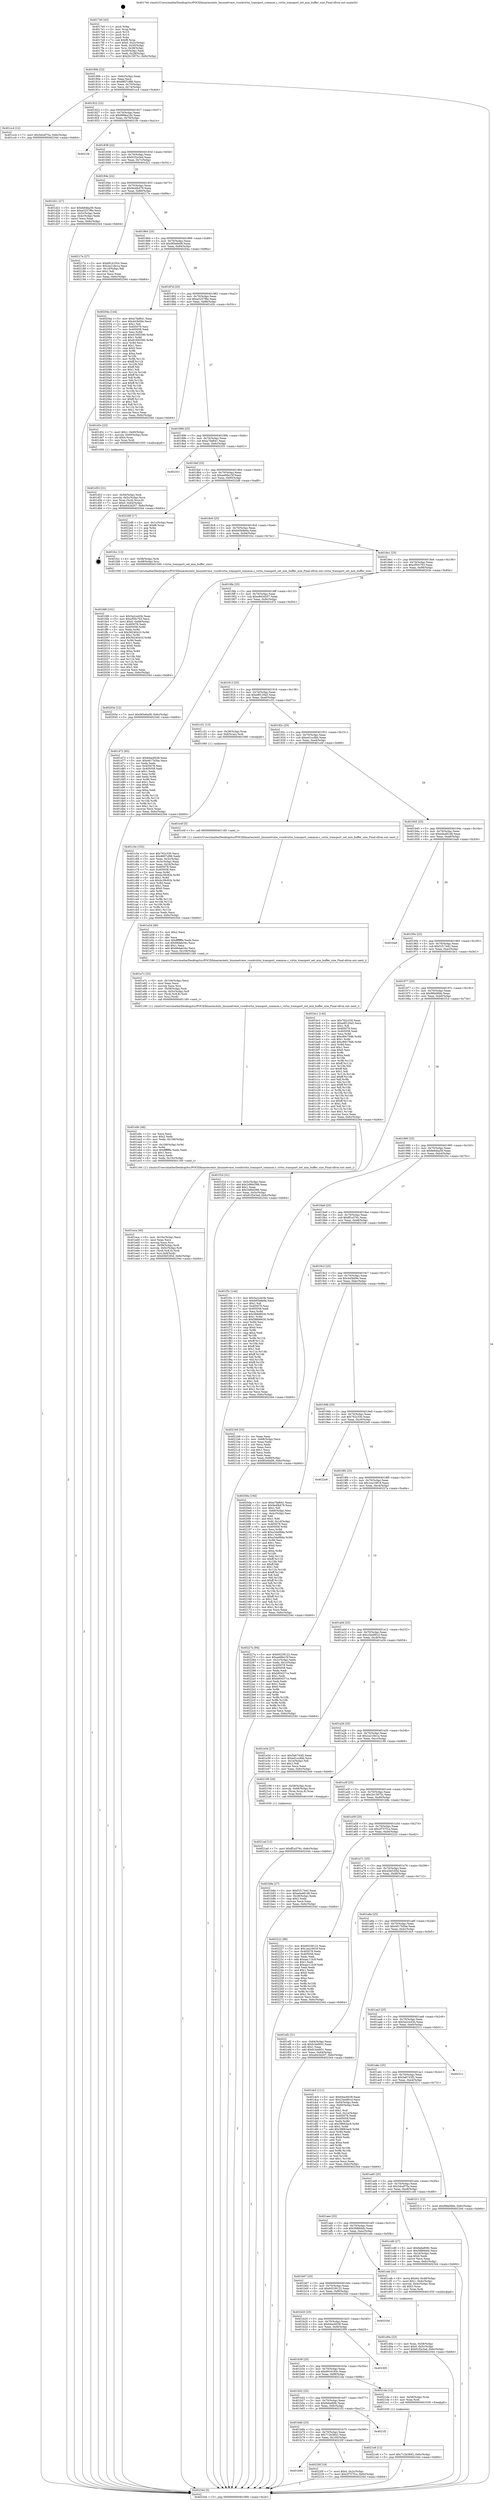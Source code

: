 digraph "0x4017e0" {
  label = "0x4017e0 (/mnt/c/Users/mathe/Desktop/tcc/POCII/binaries/extr_linuxnetvmw_vsockvirtio_transport_common.c_virtio_transport_set_min_buffer_size_Final-ollvm.out::main(0))"
  labelloc = "t"
  node[shape=record]

  Entry [label="",width=0.3,height=0.3,shape=circle,fillcolor=black,style=filled]
  "0x40180b" [label="{
     0x40180b [23]\l
     | [instrs]\l
     &nbsp;&nbsp;0x40180b \<+3\>: mov -0x6c(%rbp),%eax\l
     &nbsp;&nbsp;0x40180e \<+2\>: mov %eax,%ecx\l
     &nbsp;&nbsp;0x401810 \<+6\>: sub $0x8807cf96,%ecx\l
     &nbsp;&nbsp;0x401816 \<+3\>: mov %eax,-0x70(%rbp)\l
     &nbsp;&nbsp;0x401819 \<+3\>: mov %ecx,-0x74(%rbp)\l
     &nbsp;&nbsp;0x40181c \<+6\>: je 0000000000401cc4 \<main+0x4e4\>\l
  }"]
  "0x401cc4" [label="{
     0x401cc4 [12]\l
     | [instrs]\l
     &nbsp;&nbsp;0x401cc4 \<+7\>: movl $0x5dcef75a,-0x6c(%rbp)\l
     &nbsp;&nbsp;0x401ccb \<+5\>: jmp 0000000000402344 \<main+0xb64\>\l
  }"]
  "0x401822" [label="{
     0x401822 [22]\l
     | [instrs]\l
     &nbsp;&nbsp;0x401822 \<+5\>: jmp 0000000000401827 \<main+0x47\>\l
     &nbsp;&nbsp;0x401827 \<+3\>: mov -0x70(%rbp),%eax\l
     &nbsp;&nbsp;0x40182a \<+5\>: sub $0x899ba19c,%eax\l
     &nbsp;&nbsp;0x40182f \<+3\>: mov %eax,-0x78(%rbp)\l
     &nbsp;&nbsp;0x401832 \<+6\>: je 00000000004021fe \<main+0xa1e\>\l
  }"]
  Exit [label="",width=0.3,height=0.3,shape=circle,fillcolor=black,style=filled,peripheries=2]
  "0x4021fe" [label="{
     0x4021fe\l
  }", style=dashed]
  "0x401838" [label="{
     0x401838 [22]\l
     | [instrs]\l
     &nbsp;&nbsp;0x401838 \<+5\>: jmp 000000000040183d \<main+0x5d\>\l
     &nbsp;&nbsp;0x40183d \<+3\>: mov -0x70(%rbp),%eax\l
     &nbsp;&nbsp;0x401840 \<+5\>: sub $0x91f2e3ed,%eax\l
     &nbsp;&nbsp;0x401845 \<+3\>: mov %eax,-0x7c(%rbp)\l
     &nbsp;&nbsp;0x401848 \<+6\>: je 0000000000401d21 \<main+0x541\>\l
  }"]
  "0x401b84" [label="{
     0x401b84\l
  }", style=dashed]
  "0x401d21" [label="{
     0x401d21 [27]\l
     | [instrs]\l
     &nbsp;&nbsp;0x401d21 \<+5\>: mov $0xfe84ba59,%eax\l
     &nbsp;&nbsp;0x401d26 \<+5\>: mov $0xa5257f6e,%ecx\l
     &nbsp;&nbsp;0x401d2b \<+3\>: mov -0x5c(%rbp),%edx\l
     &nbsp;&nbsp;0x401d2e \<+3\>: cmp -0x4c(%rbp),%edx\l
     &nbsp;&nbsp;0x401d31 \<+3\>: cmovl %ecx,%eax\l
     &nbsp;&nbsp;0x401d34 \<+3\>: mov %eax,-0x6c(%rbp)\l
     &nbsp;&nbsp;0x401d37 \<+5\>: jmp 0000000000402344 \<main+0xb64\>\l
  }"]
  "0x40184e" [label="{
     0x40184e [22]\l
     | [instrs]\l
     &nbsp;&nbsp;0x40184e \<+5\>: jmp 0000000000401853 \<main+0x73\>\l
     &nbsp;&nbsp;0x401853 \<+3\>: mov -0x70(%rbp),%eax\l
     &nbsp;&nbsp;0x401856 \<+5\>: sub $0x9e4fb479,%eax\l
     &nbsp;&nbsp;0x40185b \<+3\>: mov %eax,-0x80(%rbp)\l
     &nbsp;&nbsp;0x40185e \<+6\>: je 000000000040217e \<main+0x99e\>\l
  }"]
  "0x40220f" [label="{
     0x40220f [19]\l
     | [instrs]\l
     &nbsp;&nbsp;0x40220f \<+7\>: movl $0x0,-0x2c(%rbp)\l
     &nbsp;&nbsp;0x402216 \<+7\>: movl $0x2f757f1a,-0x6c(%rbp)\l
     &nbsp;&nbsp;0x40221d \<+5\>: jmp 0000000000402344 \<main+0xb64\>\l
  }"]
  "0x40217e" [label="{
     0x40217e [27]\l
     | [instrs]\l
     &nbsp;&nbsp;0x40217e \<+5\>: mov $0x6916193c,%eax\l
     &nbsp;&nbsp;0x402183 \<+5\>: mov $0x2a218e1a,%ecx\l
     &nbsp;&nbsp;0x402188 \<+3\>: mov -0x1d(%rbp),%dl\l
     &nbsp;&nbsp;0x40218b \<+3\>: test $0x1,%dl\l
     &nbsp;&nbsp;0x40218e \<+3\>: cmovne %ecx,%eax\l
     &nbsp;&nbsp;0x402191 \<+3\>: mov %eax,-0x6c(%rbp)\l
     &nbsp;&nbsp;0x402194 \<+5\>: jmp 0000000000402344 \<main+0xb64\>\l
  }"]
  "0x401864" [label="{
     0x401864 [25]\l
     | [instrs]\l
     &nbsp;&nbsp;0x401864 \<+5\>: jmp 0000000000401869 \<main+0x89\>\l
     &nbsp;&nbsp;0x401869 \<+3\>: mov -0x70(%rbp),%eax\l
     &nbsp;&nbsp;0x40186c \<+5\>: sub $0x9f3e6a08,%eax\l
     &nbsp;&nbsp;0x401871 \<+6\>: mov %eax,-0x84(%rbp)\l
     &nbsp;&nbsp;0x401877 \<+6\>: je 000000000040204a \<main+0x86a\>\l
  }"]
  "0x401b6b" [label="{
     0x401b6b [25]\l
     | [instrs]\l
     &nbsp;&nbsp;0x401b6b \<+5\>: jmp 0000000000401b70 \<main+0x390\>\l
     &nbsp;&nbsp;0x401b70 \<+3\>: mov -0x70(%rbp),%eax\l
     &nbsp;&nbsp;0x401b73 \<+5\>: sub $0x712b3843,%eax\l
     &nbsp;&nbsp;0x401b78 \<+6\>: mov %eax,-0x100(%rbp)\l
     &nbsp;&nbsp;0x401b7e \<+6\>: je 000000000040220f \<main+0xa2f\>\l
  }"]
  "0x40204a" [label="{
     0x40204a [144]\l
     | [instrs]\l
     &nbsp;&nbsp;0x40204a \<+5\>: mov $0xa7faf641,%eax\l
     &nbsp;&nbsp;0x40204f \<+5\>: mov $0x443b09e,%ecx\l
     &nbsp;&nbsp;0x402054 \<+2\>: mov $0x1,%dl\l
     &nbsp;&nbsp;0x402056 \<+7\>: mov 0x405078,%esi\l
     &nbsp;&nbsp;0x40205d \<+7\>: mov 0x405058,%edi\l
     &nbsp;&nbsp;0x402064 \<+3\>: mov %esi,%r8d\l
     &nbsp;&nbsp;0x402067 \<+7\>: add $0x61692590,%r8d\l
     &nbsp;&nbsp;0x40206e \<+4\>: sub $0x1,%r8d\l
     &nbsp;&nbsp;0x402072 \<+7\>: sub $0x61692590,%r8d\l
     &nbsp;&nbsp;0x402079 \<+4\>: imul %r8d,%esi\l
     &nbsp;&nbsp;0x40207d \<+3\>: and $0x1,%esi\l
     &nbsp;&nbsp;0x402080 \<+3\>: cmp $0x0,%esi\l
     &nbsp;&nbsp;0x402083 \<+4\>: sete %r9b\l
     &nbsp;&nbsp;0x402087 \<+3\>: cmp $0xa,%edi\l
     &nbsp;&nbsp;0x40208a \<+4\>: setl %r10b\l
     &nbsp;&nbsp;0x40208e \<+3\>: mov %r9b,%r11b\l
     &nbsp;&nbsp;0x402091 \<+4\>: xor $0xff,%r11b\l
     &nbsp;&nbsp;0x402095 \<+3\>: mov %r10b,%bl\l
     &nbsp;&nbsp;0x402098 \<+3\>: xor $0xff,%bl\l
     &nbsp;&nbsp;0x40209b \<+3\>: xor $0x1,%dl\l
     &nbsp;&nbsp;0x40209e \<+3\>: mov %r11b,%r14b\l
     &nbsp;&nbsp;0x4020a1 \<+4\>: and $0xff,%r14b\l
     &nbsp;&nbsp;0x4020a5 \<+3\>: and %dl,%r9b\l
     &nbsp;&nbsp;0x4020a8 \<+3\>: mov %bl,%r15b\l
     &nbsp;&nbsp;0x4020ab \<+4\>: and $0xff,%r15b\l
     &nbsp;&nbsp;0x4020af \<+3\>: and %dl,%r10b\l
     &nbsp;&nbsp;0x4020b2 \<+3\>: or %r9b,%r14b\l
     &nbsp;&nbsp;0x4020b5 \<+3\>: or %r10b,%r15b\l
     &nbsp;&nbsp;0x4020b8 \<+3\>: xor %r15b,%r14b\l
     &nbsp;&nbsp;0x4020bb \<+3\>: or %bl,%r11b\l
     &nbsp;&nbsp;0x4020be \<+4\>: xor $0xff,%r11b\l
     &nbsp;&nbsp;0x4020c2 \<+3\>: or $0x1,%dl\l
     &nbsp;&nbsp;0x4020c5 \<+3\>: and %dl,%r11b\l
     &nbsp;&nbsp;0x4020c8 \<+3\>: or %r11b,%r14b\l
     &nbsp;&nbsp;0x4020cb \<+4\>: test $0x1,%r14b\l
     &nbsp;&nbsp;0x4020cf \<+3\>: cmovne %ecx,%eax\l
     &nbsp;&nbsp;0x4020d2 \<+3\>: mov %eax,-0x6c(%rbp)\l
     &nbsp;&nbsp;0x4020d5 \<+5\>: jmp 0000000000402344 \<main+0xb64\>\l
  }"]
  "0x40187d" [label="{
     0x40187d [25]\l
     | [instrs]\l
     &nbsp;&nbsp;0x40187d \<+5\>: jmp 0000000000401882 \<main+0xa2\>\l
     &nbsp;&nbsp;0x401882 \<+3\>: mov -0x70(%rbp),%eax\l
     &nbsp;&nbsp;0x401885 \<+5\>: sub $0xa5257f6e,%eax\l
     &nbsp;&nbsp;0x40188a \<+6\>: mov %eax,-0x88(%rbp)\l
     &nbsp;&nbsp;0x401890 \<+6\>: je 0000000000401d3c \<main+0x55c\>\l
  }"]
  "0x4021f2" [label="{
     0x4021f2\l
  }", style=dashed]
  "0x401d3c" [label="{
     0x401d3c [23]\l
     | [instrs]\l
     &nbsp;&nbsp;0x401d3c \<+7\>: movl $0x1,-0x60(%rbp)\l
     &nbsp;&nbsp;0x401d43 \<+4\>: movslq -0x60(%rbp),%rax\l
     &nbsp;&nbsp;0x401d47 \<+4\>: shl $0x4,%rax\l
     &nbsp;&nbsp;0x401d4b \<+3\>: mov %rax,%rdi\l
     &nbsp;&nbsp;0x401d4e \<+5\>: call 0000000000401050 \<malloc@plt\>\l
     | [calls]\l
     &nbsp;&nbsp;0x401050 \{1\} (unknown)\l
  }"]
  "0x401896" [label="{
     0x401896 [25]\l
     | [instrs]\l
     &nbsp;&nbsp;0x401896 \<+5\>: jmp 000000000040189b \<main+0xbb\>\l
     &nbsp;&nbsp;0x40189b \<+3\>: mov -0x70(%rbp),%eax\l
     &nbsp;&nbsp;0x40189e \<+5\>: sub $0xa7faf641,%eax\l
     &nbsp;&nbsp;0x4018a3 \<+6\>: mov %eax,-0x8c(%rbp)\l
     &nbsp;&nbsp;0x4018a9 \<+6\>: je 0000000000402331 \<main+0xb51\>\l
  }"]
  "0x4021e6" [label="{
     0x4021e6 [12]\l
     | [instrs]\l
     &nbsp;&nbsp;0x4021e6 \<+7\>: movl $0x712b3843,-0x6c(%rbp)\l
     &nbsp;&nbsp;0x4021ed \<+5\>: jmp 0000000000402344 \<main+0xb64\>\l
  }"]
  "0x402331" [label="{
     0x402331\l
  }", style=dashed]
  "0x4018af" [label="{
     0x4018af [25]\l
     | [instrs]\l
     &nbsp;&nbsp;0x4018af \<+5\>: jmp 00000000004018b4 \<main+0xd4\>\l
     &nbsp;&nbsp;0x4018b4 \<+3\>: mov -0x70(%rbp),%eax\l
     &nbsp;&nbsp;0x4018b7 \<+5\>: sub $0xae68a15f,%eax\l
     &nbsp;&nbsp;0x4018bc \<+6\>: mov %eax,-0x90(%rbp)\l
     &nbsp;&nbsp;0x4018c2 \<+6\>: je 00000000004022d8 \<main+0xaf8\>\l
  }"]
  "0x401b52" [label="{
     0x401b52 [25]\l
     | [instrs]\l
     &nbsp;&nbsp;0x401b52 \<+5\>: jmp 0000000000401b57 \<main+0x377\>\l
     &nbsp;&nbsp;0x401b57 \<+3\>: mov -0x70(%rbp),%eax\l
     &nbsp;&nbsp;0x401b5a \<+5\>: sub $0x6ebe80fc,%eax\l
     &nbsp;&nbsp;0x401b5f \<+6\>: mov %eax,-0xfc(%rbp)\l
     &nbsp;&nbsp;0x401b65 \<+6\>: je 00000000004021f2 \<main+0xa12\>\l
  }"]
  "0x4022d8" [label="{
     0x4022d8 [17]\l
     | [instrs]\l
     &nbsp;&nbsp;0x4022d8 \<+3\>: mov -0x1c(%rbp),%eax\l
     &nbsp;&nbsp;0x4022db \<+7\>: add $0xf8,%rsp\l
     &nbsp;&nbsp;0x4022e2 \<+1\>: pop %rbx\l
     &nbsp;&nbsp;0x4022e3 \<+2\>: pop %r14\l
     &nbsp;&nbsp;0x4022e5 \<+2\>: pop %r15\l
     &nbsp;&nbsp;0x4022e7 \<+1\>: pop %rbp\l
     &nbsp;&nbsp;0x4022e8 \<+1\>: ret\l
  }"]
  "0x4018c8" [label="{
     0x4018c8 [25]\l
     | [instrs]\l
     &nbsp;&nbsp;0x4018c8 \<+5\>: jmp 00000000004018cd \<main+0xed\>\l
     &nbsp;&nbsp;0x4018cd \<+3\>: mov -0x70(%rbp),%eax\l
     &nbsp;&nbsp;0x4018d0 \<+5\>: sub $0xb65b8e9a,%eax\l
     &nbsp;&nbsp;0x4018d5 \<+6\>: mov %eax,-0x94(%rbp)\l
     &nbsp;&nbsp;0x4018db \<+6\>: je 0000000000401fcc \<main+0x7ec\>\l
  }"]
  "0x4021da" [label="{
     0x4021da [12]\l
     | [instrs]\l
     &nbsp;&nbsp;0x4021da \<+4\>: mov -0x58(%rbp),%rax\l
     &nbsp;&nbsp;0x4021de \<+3\>: mov %rax,%rdi\l
     &nbsp;&nbsp;0x4021e1 \<+5\>: call 0000000000401030 \<free@plt\>\l
     | [calls]\l
     &nbsp;&nbsp;0x401030 \{1\} (unknown)\l
  }"]
  "0x401fcc" [label="{
     0x401fcc [13]\l
     | [instrs]\l
     &nbsp;&nbsp;0x401fcc \<+4\>: mov -0x58(%rbp),%rdi\l
     &nbsp;&nbsp;0x401fd0 \<+4\>: mov -0x48(%rbp),%rsi\l
     &nbsp;&nbsp;0x401fd4 \<+5\>: call 0000000000401590 \<virtio_transport_set_min_buffer_size\>\l
     | [calls]\l
     &nbsp;&nbsp;0x401590 \{1\} (/mnt/c/Users/mathe/Desktop/tcc/POCII/binaries/extr_linuxnetvmw_vsockvirtio_transport_common.c_virtio_transport_set_min_buffer_size_Final-ollvm.out::virtio_transport_set_min_buffer_size)\l
  }"]
  "0x4018e1" [label="{
     0x4018e1 [25]\l
     | [instrs]\l
     &nbsp;&nbsp;0x4018e1 \<+5\>: jmp 00000000004018e6 \<main+0x106\>\l
     &nbsp;&nbsp;0x4018e6 \<+3\>: mov -0x70(%rbp),%eax\l
     &nbsp;&nbsp;0x4018e9 \<+5\>: sub $0xcf50c763,%eax\l
     &nbsp;&nbsp;0x4018ee \<+6\>: mov %eax,-0x98(%rbp)\l
     &nbsp;&nbsp;0x4018f4 \<+6\>: je 000000000040203e \<main+0x85e\>\l
  }"]
  "0x401b39" [label="{
     0x401b39 [25]\l
     | [instrs]\l
     &nbsp;&nbsp;0x401b39 \<+5\>: jmp 0000000000401b3e \<main+0x35e\>\l
     &nbsp;&nbsp;0x401b3e \<+3\>: mov -0x70(%rbp),%eax\l
     &nbsp;&nbsp;0x401b41 \<+5\>: sub $0x6916193c,%eax\l
     &nbsp;&nbsp;0x401b46 \<+6\>: mov %eax,-0xf8(%rbp)\l
     &nbsp;&nbsp;0x401b4c \<+6\>: je 00000000004021da \<main+0x9fa\>\l
  }"]
  "0x40203e" [label="{
     0x40203e [12]\l
     | [instrs]\l
     &nbsp;&nbsp;0x40203e \<+7\>: movl $0x9f3e6a08,-0x6c(%rbp)\l
     &nbsp;&nbsp;0x402045 \<+5\>: jmp 0000000000402344 \<main+0xb64\>\l
  }"]
  "0x4018fa" [label="{
     0x4018fa [25]\l
     | [instrs]\l
     &nbsp;&nbsp;0x4018fa \<+5\>: jmp 00000000004018ff \<main+0x11f\>\l
     &nbsp;&nbsp;0x4018ff \<+3\>: mov -0x70(%rbp),%eax\l
     &nbsp;&nbsp;0x401902 \<+5\>: sub $0xe843d207,%eax\l
     &nbsp;&nbsp;0x401907 \<+6\>: mov %eax,-0x9c(%rbp)\l
     &nbsp;&nbsp;0x40190d \<+6\>: je 0000000000401d72 \<main+0x592\>\l
  }"]
  "0x402305" [label="{
     0x402305\l
  }", style=dashed]
  "0x401d72" [label="{
     0x401d72 [83]\l
     | [instrs]\l
     &nbsp;&nbsp;0x401d72 \<+5\>: mov $0x64ac6038,%eax\l
     &nbsp;&nbsp;0x401d77 \<+5\>: mov $0x4617b5be,%ecx\l
     &nbsp;&nbsp;0x401d7c \<+2\>: xor %edx,%edx\l
     &nbsp;&nbsp;0x401d7e \<+7\>: mov 0x405078,%esi\l
     &nbsp;&nbsp;0x401d85 \<+7\>: mov 0x405058,%edi\l
     &nbsp;&nbsp;0x401d8c \<+3\>: sub $0x1,%edx\l
     &nbsp;&nbsp;0x401d8f \<+3\>: mov %esi,%r8d\l
     &nbsp;&nbsp;0x401d92 \<+3\>: add %edx,%r8d\l
     &nbsp;&nbsp;0x401d95 \<+4\>: imul %r8d,%esi\l
     &nbsp;&nbsp;0x401d99 \<+3\>: and $0x1,%esi\l
     &nbsp;&nbsp;0x401d9c \<+3\>: cmp $0x0,%esi\l
     &nbsp;&nbsp;0x401d9f \<+4\>: sete %r9b\l
     &nbsp;&nbsp;0x401da3 \<+3\>: cmp $0xa,%edi\l
     &nbsp;&nbsp;0x401da6 \<+4\>: setl %r10b\l
     &nbsp;&nbsp;0x401daa \<+3\>: mov %r9b,%r11b\l
     &nbsp;&nbsp;0x401dad \<+3\>: and %r10b,%r11b\l
     &nbsp;&nbsp;0x401db0 \<+3\>: xor %r10b,%r9b\l
     &nbsp;&nbsp;0x401db3 \<+3\>: or %r9b,%r11b\l
     &nbsp;&nbsp;0x401db6 \<+4\>: test $0x1,%r11b\l
     &nbsp;&nbsp;0x401dba \<+3\>: cmovne %ecx,%eax\l
     &nbsp;&nbsp;0x401dbd \<+3\>: mov %eax,-0x6c(%rbp)\l
     &nbsp;&nbsp;0x401dc0 \<+5\>: jmp 0000000000402344 \<main+0xb64\>\l
  }"]
  "0x401913" [label="{
     0x401913 [25]\l
     | [instrs]\l
     &nbsp;&nbsp;0x401913 \<+5\>: jmp 0000000000401918 \<main+0x138\>\l
     &nbsp;&nbsp;0x401918 \<+3\>: mov -0x70(%rbp),%eax\l
     &nbsp;&nbsp;0x40191b \<+5\>: sub $0xe8f120a5,%eax\l
     &nbsp;&nbsp;0x401920 \<+6\>: mov %eax,-0xa0(%rbp)\l
     &nbsp;&nbsp;0x401926 \<+6\>: je 0000000000401c51 \<main+0x471\>\l
  }"]
  "0x401b20" [label="{
     0x401b20 [25]\l
     | [instrs]\l
     &nbsp;&nbsp;0x401b20 \<+5\>: jmp 0000000000401b25 \<main+0x345\>\l
     &nbsp;&nbsp;0x401b25 \<+3\>: mov -0x70(%rbp),%eax\l
     &nbsp;&nbsp;0x401b28 \<+5\>: sub $0x64ac6038,%eax\l
     &nbsp;&nbsp;0x401b2d \<+6\>: mov %eax,-0xf4(%rbp)\l
     &nbsp;&nbsp;0x401b33 \<+6\>: je 0000000000402305 \<main+0xb25\>\l
  }"]
  "0x401c51" [label="{
     0x401c51 [13]\l
     | [instrs]\l
     &nbsp;&nbsp;0x401c51 \<+4\>: mov -0x38(%rbp),%rax\l
     &nbsp;&nbsp;0x401c55 \<+4\>: mov 0x8(%rax),%rdi\l
     &nbsp;&nbsp;0x401c59 \<+5\>: call 0000000000401060 \<atoi@plt\>\l
     | [calls]\l
     &nbsp;&nbsp;0x401060 \{1\} (unknown)\l
  }"]
  "0x40192c" [label="{
     0x40192c [25]\l
     | [instrs]\l
     &nbsp;&nbsp;0x40192c \<+5\>: jmp 0000000000401931 \<main+0x151\>\l
     &nbsp;&nbsp;0x401931 \<+3\>: mov -0x70(%rbp),%eax\l
     &nbsp;&nbsp;0x401934 \<+5\>: sub $0xed1ccdbb,%eax\l
     &nbsp;&nbsp;0x401939 \<+6\>: mov %eax,-0xa4(%rbp)\l
     &nbsp;&nbsp;0x40193f \<+6\>: je 0000000000401e4f \<main+0x66f\>\l
  }"]
  "0x40233d" [label="{
     0x40233d\l
  }", style=dashed]
  "0x401e4f" [label="{
     0x401e4f [5]\l
     | [instrs]\l
     &nbsp;&nbsp;0x401e4f \<+5\>: call 0000000000401160 \<next_i\>\l
     | [calls]\l
     &nbsp;&nbsp;0x401160 \{1\} (/mnt/c/Users/mathe/Desktop/tcc/POCII/binaries/extr_linuxnetvmw_vsockvirtio_transport_common.c_virtio_transport_set_min_buffer_size_Final-ollvm.out::next_i)\l
  }"]
  "0x401945" [label="{
     0x401945 [25]\l
     | [instrs]\l
     &nbsp;&nbsp;0x401945 \<+5\>: jmp 000000000040194a \<main+0x16a\>\l
     &nbsp;&nbsp;0x40194a \<+3\>: mov -0x70(%rbp),%eax\l
     &nbsp;&nbsp;0x40194d \<+5\>: sub $0xeda481d8,%eax\l
     &nbsp;&nbsp;0x401952 \<+6\>: mov %eax,-0xa8(%rbp)\l
     &nbsp;&nbsp;0x401958 \<+6\>: je 0000000000401ba9 \<main+0x3c9\>\l
  }"]
  "0x4021ad" [label="{
     0x4021ad [12]\l
     | [instrs]\l
     &nbsp;&nbsp;0x4021ad \<+7\>: movl $0xff1a376c,-0x6c(%rbp)\l
     &nbsp;&nbsp;0x4021b4 \<+5\>: jmp 0000000000402344 \<main+0xb64\>\l
  }"]
  "0x401ba9" [label="{
     0x401ba9\l
  }", style=dashed]
  "0x40195e" [label="{
     0x40195e [25]\l
     | [instrs]\l
     &nbsp;&nbsp;0x40195e \<+5\>: jmp 0000000000401963 \<main+0x183\>\l
     &nbsp;&nbsp;0x401963 \<+3\>: mov -0x70(%rbp),%eax\l
     &nbsp;&nbsp;0x401966 \<+5\>: sub $0xf1f17442,%eax\l
     &nbsp;&nbsp;0x40196b \<+6\>: mov %eax,-0xac(%rbp)\l
     &nbsp;&nbsp;0x401971 \<+6\>: je 0000000000401bc1 \<main+0x3e1\>\l
  }"]
  "0x401fd9" [label="{
     0x401fd9 [101]\l
     | [instrs]\l
     &nbsp;&nbsp;0x401fd9 \<+5\>: mov $0x5a2ce43b,%eax\l
     &nbsp;&nbsp;0x401fde \<+5\>: mov $0xcf50c763,%ecx\l
     &nbsp;&nbsp;0x401fe3 \<+7\>: movl $0x0,-0x68(%rbp)\l
     &nbsp;&nbsp;0x401fea \<+7\>: mov 0x405078,%edx\l
     &nbsp;&nbsp;0x401ff1 \<+8\>: mov 0x405058,%r8d\l
     &nbsp;&nbsp;0x401ff9 \<+3\>: mov %edx,%r9d\l
     &nbsp;&nbsp;0x401ffc \<+7\>: sub $0x56240410,%r9d\l
     &nbsp;&nbsp;0x402003 \<+4\>: sub $0x1,%r9d\l
     &nbsp;&nbsp;0x402007 \<+7\>: add $0x56240410,%r9d\l
     &nbsp;&nbsp;0x40200e \<+4\>: imul %r9d,%edx\l
     &nbsp;&nbsp;0x402012 \<+3\>: and $0x1,%edx\l
     &nbsp;&nbsp;0x402015 \<+3\>: cmp $0x0,%edx\l
     &nbsp;&nbsp;0x402018 \<+4\>: sete %r10b\l
     &nbsp;&nbsp;0x40201c \<+4\>: cmp $0xa,%r8d\l
     &nbsp;&nbsp;0x402020 \<+4\>: setl %r11b\l
     &nbsp;&nbsp;0x402024 \<+3\>: mov %r10b,%bl\l
     &nbsp;&nbsp;0x402027 \<+3\>: and %r11b,%bl\l
     &nbsp;&nbsp;0x40202a \<+3\>: xor %r11b,%r10b\l
     &nbsp;&nbsp;0x40202d \<+3\>: or %r10b,%bl\l
     &nbsp;&nbsp;0x402030 \<+3\>: test $0x1,%bl\l
     &nbsp;&nbsp;0x402033 \<+3\>: cmovne %ecx,%eax\l
     &nbsp;&nbsp;0x402036 \<+3\>: mov %eax,-0x6c(%rbp)\l
     &nbsp;&nbsp;0x402039 \<+5\>: jmp 0000000000402344 \<main+0xb64\>\l
  }"]
  "0x401bc1" [label="{
     0x401bc1 [144]\l
     | [instrs]\l
     &nbsp;&nbsp;0x401bc1 \<+5\>: mov $0x762c330,%eax\l
     &nbsp;&nbsp;0x401bc6 \<+5\>: mov $0xe8f120a5,%ecx\l
     &nbsp;&nbsp;0x401bcb \<+2\>: mov $0x1,%dl\l
     &nbsp;&nbsp;0x401bcd \<+7\>: mov 0x405078,%esi\l
     &nbsp;&nbsp;0x401bd4 \<+7\>: mov 0x405058,%edi\l
     &nbsp;&nbsp;0x401bdb \<+3\>: mov %esi,%r8d\l
     &nbsp;&nbsp;0x401bde \<+7\>: sub $0xc89c79db,%r8d\l
     &nbsp;&nbsp;0x401be5 \<+4\>: sub $0x1,%r8d\l
     &nbsp;&nbsp;0x401be9 \<+7\>: add $0xc89c79db,%r8d\l
     &nbsp;&nbsp;0x401bf0 \<+4\>: imul %r8d,%esi\l
     &nbsp;&nbsp;0x401bf4 \<+3\>: and $0x1,%esi\l
     &nbsp;&nbsp;0x401bf7 \<+3\>: cmp $0x0,%esi\l
     &nbsp;&nbsp;0x401bfa \<+4\>: sete %r9b\l
     &nbsp;&nbsp;0x401bfe \<+3\>: cmp $0xa,%edi\l
     &nbsp;&nbsp;0x401c01 \<+4\>: setl %r10b\l
     &nbsp;&nbsp;0x401c05 \<+3\>: mov %r9b,%r11b\l
     &nbsp;&nbsp;0x401c08 \<+4\>: xor $0xff,%r11b\l
     &nbsp;&nbsp;0x401c0c \<+3\>: mov %r10b,%bl\l
     &nbsp;&nbsp;0x401c0f \<+3\>: xor $0xff,%bl\l
     &nbsp;&nbsp;0x401c12 \<+3\>: xor $0x1,%dl\l
     &nbsp;&nbsp;0x401c15 \<+3\>: mov %r11b,%r14b\l
     &nbsp;&nbsp;0x401c18 \<+4\>: and $0xff,%r14b\l
     &nbsp;&nbsp;0x401c1c \<+3\>: and %dl,%r9b\l
     &nbsp;&nbsp;0x401c1f \<+3\>: mov %bl,%r15b\l
     &nbsp;&nbsp;0x401c22 \<+4\>: and $0xff,%r15b\l
     &nbsp;&nbsp;0x401c26 \<+3\>: and %dl,%r10b\l
     &nbsp;&nbsp;0x401c29 \<+3\>: or %r9b,%r14b\l
     &nbsp;&nbsp;0x401c2c \<+3\>: or %r10b,%r15b\l
     &nbsp;&nbsp;0x401c2f \<+3\>: xor %r15b,%r14b\l
     &nbsp;&nbsp;0x401c32 \<+3\>: or %bl,%r11b\l
     &nbsp;&nbsp;0x401c35 \<+4\>: xor $0xff,%r11b\l
     &nbsp;&nbsp;0x401c39 \<+3\>: or $0x1,%dl\l
     &nbsp;&nbsp;0x401c3c \<+3\>: and %dl,%r11b\l
     &nbsp;&nbsp;0x401c3f \<+3\>: or %r11b,%r14b\l
     &nbsp;&nbsp;0x401c42 \<+4\>: test $0x1,%r14b\l
     &nbsp;&nbsp;0x401c46 \<+3\>: cmovne %ecx,%eax\l
     &nbsp;&nbsp;0x401c49 \<+3\>: mov %eax,-0x6c(%rbp)\l
     &nbsp;&nbsp;0x401c4c \<+5\>: jmp 0000000000402344 \<main+0xb64\>\l
  }"]
  "0x401977" [label="{
     0x401977 [25]\l
     | [instrs]\l
     &nbsp;&nbsp;0x401977 \<+5\>: jmp 000000000040197c \<main+0x19c\>\l
     &nbsp;&nbsp;0x40197c \<+3\>: mov -0x70(%rbp),%eax\l
     &nbsp;&nbsp;0x40197f \<+5\>: sub $0xf9fa06bb,%eax\l
     &nbsp;&nbsp;0x401984 \<+6\>: mov %eax,-0xb0(%rbp)\l
     &nbsp;&nbsp;0x40198a \<+6\>: je 0000000000401f1d \<main+0x73d\>\l
  }"]
  "0x401eca" [label="{
     0x401eca [40]\l
     | [instrs]\l
     &nbsp;&nbsp;0x401eca \<+6\>: mov -0x10c(%rbp),%ecx\l
     &nbsp;&nbsp;0x401ed0 \<+3\>: imul %eax,%ecx\l
     &nbsp;&nbsp;0x401ed3 \<+3\>: movslq %ecx,%rsi\l
     &nbsp;&nbsp;0x401ed6 \<+4\>: mov -0x58(%rbp),%rdi\l
     &nbsp;&nbsp;0x401eda \<+4\>: movslq -0x5c(%rbp),%r8\l
     &nbsp;&nbsp;0x401ede \<+4\>: mov (%rdi,%r8,8),%rdi\l
     &nbsp;&nbsp;0x401ee2 \<+4\>: mov %rsi,0x8(%rdi)\l
     &nbsp;&nbsp;0x401ee6 \<+7\>: movl $0x45bf185d,-0x6c(%rbp)\l
     &nbsp;&nbsp;0x401eed \<+5\>: jmp 0000000000402344 \<main+0xb64\>\l
  }"]
  "0x401f1d" [label="{
     0x401f1d [31]\l
     | [instrs]\l
     &nbsp;&nbsp;0x401f1d \<+3\>: mov -0x5c(%rbp),%eax\l
     &nbsp;&nbsp;0x401f20 \<+5\>: add $0x2486d386,%eax\l
     &nbsp;&nbsp;0x401f25 \<+3\>: add $0x1,%eax\l
     &nbsp;&nbsp;0x401f28 \<+5\>: sub $0x2486d386,%eax\l
     &nbsp;&nbsp;0x401f2d \<+3\>: mov %eax,-0x5c(%rbp)\l
     &nbsp;&nbsp;0x401f30 \<+7\>: movl $0x91f2e3ed,-0x6c(%rbp)\l
     &nbsp;&nbsp;0x401f37 \<+5\>: jmp 0000000000402344 \<main+0xb64\>\l
  }"]
  "0x401990" [label="{
     0x401990 [25]\l
     | [instrs]\l
     &nbsp;&nbsp;0x401990 \<+5\>: jmp 0000000000401995 \<main+0x1b5\>\l
     &nbsp;&nbsp;0x401995 \<+3\>: mov -0x70(%rbp),%eax\l
     &nbsp;&nbsp;0x401998 \<+5\>: sub $0xfe84ba59,%eax\l
     &nbsp;&nbsp;0x40199d \<+6\>: mov %eax,-0xb4(%rbp)\l
     &nbsp;&nbsp;0x4019a3 \<+6\>: je 0000000000401f3c \<main+0x75c\>\l
  }"]
  "0x401e9c" [label="{
     0x401e9c [46]\l
     | [instrs]\l
     &nbsp;&nbsp;0x401e9c \<+2\>: xor %ecx,%ecx\l
     &nbsp;&nbsp;0x401e9e \<+5\>: mov $0x2,%edx\l
     &nbsp;&nbsp;0x401ea3 \<+6\>: mov %edx,-0x108(%rbp)\l
     &nbsp;&nbsp;0x401ea9 \<+1\>: cltd\l
     &nbsp;&nbsp;0x401eaa \<+7\>: mov -0x108(%rbp),%r9d\l
     &nbsp;&nbsp;0x401eb1 \<+3\>: idiv %r9d\l
     &nbsp;&nbsp;0x401eb4 \<+6\>: imul $0xfffffffe,%edx,%edx\l
     &nbsp;&nbsp;0x401eba \<+3\>: sub $0x1,%ecx\l
     &nbsp;&nbsp;0x401ebd \<+2\>: sub %ecx,%edx\l
     &nbsp;&nbsp;0x401ebf \<+6\>: mov %edx,-0x10c(%rbp)\l
     &nbsp;&nbsp;0x401ec5 \<+5\>: call 0000000000401160 \<next_i\>\l
     | [calls]\l
     &nbsp;&nbsp;0x401160 \{1\} (/mnt/c/Users/mathe/Desktop/tcc/POCII/binaries/extr_linuxnetvmw_vsockvirtio_transport_common.c_virtio_transport_set_min_buffer_size_Final-ollvm.out::next_i)\l
  }"]
  "0x401f3c" [label="{
     0x401f3c [144]\l
     | [instrs]\l
     &nbsp;&nbsp;0x401f3c \<+5\>: mov $0x5a2ce43b,%eax\l
     &nbsp;&nbsp;0x401f41 \<+5\>: mov $0xb65b8e9a,%ecx\l
     &nbsp;&nbsp;0x401f46 \<+2\>: mov $0x1,%dl\l
     &nbsp;&nbsp;0x401f48 \<+7\>: mov 0x405078,%esi\l
     &nbsp;&nbsp;0x401f4f \<+7\>: mov 0x405058,%edi\l
     &nbsp;&nbsp;0x401f56 \<+3\>: mov %esi,%r8d\l
     &nbsp;&nbsp;0x401f59 \<+7\>: add $0x588d6630,%r8d\l
     &nbsp;&nbsp;0x401f60 \<+4\>: sub $0x1,%r8d\l
     &nbsp;&nbsp;0x401f64 \<+7\>: sub $0x588d6630,%r8d\l
     &nbsp;&nbsp;0x401f6b \<+4\>: imul %r8d,%esi\l
     &nbsp;&nbsp;0x401f6f \<+3\>: and $0x1,%esi\l
     &nbsp;&nbsp;0x401f72 \<+3\>: cmp $0x0,%esi\l
     &nbsp;&nbsp;0x401f75 \<+4\>: sete %r9b\l
     &nbsp;&nbsp;0x401f79 \<+3\>: cmp $0xa,%edi\l
     &nbsp;&nbsp;0x401f7c \<+4\>: setl %r10b\l
     &nbsp;&nbsp;0x401f80 \<+3\>: mov %r9b,%r11b\l
     &nbsp;&nbsp;0x401f83 \<+4\>: xor $0xff,%r11b\l
     &nbsp;&nbsp;0x401f87 \<+3\>: mov %r10b,%bl\l
     &nbsp;&nbsp;0x401f8a \<+3\>: xor $0xff,%bl\l
     &nbsp;&nbsp;0x401f8d \<+3\>: xor $0x1,%dl\l
     &nbsp;&nbsp;0x401f90 \<+3\>: mov %r11b,%r14b\l
     &nbsp;&nbsp;0x401f93 \<+4\>: and $0xff,%r14b\l
     &nbsp;&nbsp;0x401f97 \<+3\>: and %dl,%r9b\l
     &nbsp;&nbsp;0x401f9a \<+3\>: mov %bl,%r15b\l
     &nbsp;&nbsp;0x401f9d \<+4\>: and $0xff,%r15b\l
     &nbsp;&nbsp;0x401fa1 \<+3\>: and %dl,%r10b\l
     &nbsp;&nbsp;0x401fa4 \<+3\>: or %r9b,%r14b\l
     &nbsp;&nbsp;0x401fa7 \<+3\>: or %r10b,%r15b\l
     &nbsp;&nbsp;0x401faa \<+3\>: xor %r15b,%r14b\l
     &nbsp;&nbsp;0x401fad \<+3\>: or %bl,%r11b\l
     &nbsp;&nbsp;0x401fb0 \<+4\>: xor $0xff,%r11b\l
     &nbsp;&nbsp;0x401fb4 \<+3\>: or $0x1,%dl\l
     &nbsp;&nbsp;0x401fb7 \<+3\>: and %dl,%r11b\l
     &nbsp;&nbsp;0x401fba \<+3\>: or %r11b,%r14b\l
     &nbsp;&nbsp;0x401fbd \<+4\>: test $0x1,%r14b\l
     &nbsp;&nbsp;0x401fc1 \<+3\>: cmovne %ecx,%eax\l
     &nbsp;&nbsp;0x401fc4 \<+3\>: mov %eax,-0x6c(%rbp)\l
     &nbsp;&nbsp;0x401fc7 \<+5\>: jmp 0000000000402344 \<main+0xb64\>\l
  }"]
  "0x4019a9" [label="{
     0x4019a9 [25]\l
     | [instrs]\l
     &nbsp;&nbsp;0x4019a9 \<+5\>: jmp 00000000004019ae \<main+0x1ce\>\l
     &nbsp;&nbsp;0x4019ae \<+3\>: mov -0x70(%rbp),%eax\l
     &nbsp;&nbsp;0x4019b1 \<+5\>: sub $0xff1a376c,%eax\l
     &nbsp;&nbsp;0x4019b6 \<+6\>: mov %eax,-0xb8(%rbp)\l
     &nbsp;&nbsp;0x4019bc \<+6\>: je 00000000004021b9 \<main+0x9d9\>\l
  }"]
  "0x401e7c" [label="{
     0x401e7c [32]\l
     | [instrs]\l
     &nbsp;&nbsp;0x401e7c \<+6\>: mov -0x104(%rbp),%ecx\l
     &nbsp;&nbsp;0x401e82 \<+3\>: imul %eax,%ecx\l
     &nbsp;&nbsp;0x401e85 \<+3\>: movslq %ecx,%rsi\l
     &nbsp;&nbsp;0x401e88 \<+4\>: mov -0x58(%rbp),%rdi\l
     &nbsp;&nbsp;0x401e8c \<+4\>: movslq -0x5c(%rbp),%r8\l
     &nbsp;&nbsp;0x401e90 \<+4\>: mov (%rdi,%r8,8),%rdi\l
     &nbsp;&nbsp;0x401e94 \<+3\>: mov %rsi,(%rdi)\l
     &nbsp;&nbsp;0x401e97 \<+5\>: call 0000000000401160 \<next_i\>\l
     | [calls]\l
     &nbsp;&nbsp;0x401160 \{1\} (/mnt/c/Users/mathe/Desktop/tcc/POCII/binaries/extr_linuxnetvmw_vsockvirtio_transport_common.c_virtio_transport_set_min_buffer_size_Final-ollvm.out::next_i)\l
  }"]
  "0x4021b9" [label="{
     0x4021b9 [33]\l
     | [instrs]\l
     &nbsp;&nbsp;0x4021b9 \<+2\>: xor %eax,%eax\l
     &nbsp;&nbsp;0x4021bb \<+3\>: mov -0x68(%rbp),%ecx\l
     &nbsp;&nbsp;0x4021be \<+2\>: mov %eax,%edx\l
     &nbsp;&nbsp;0x4021c0 \<+2\>: sub %ecx,%edx\l
     &nbsp;&nbsp;0x4021c2 \<+2\>: mov %eax,%ecx\l
     &nbsp;&nbsp;0x4021c4 \<+3\>: sub $0x1,%ecx\l
     &nbsp;&nbsp;0x4021c7 \<+2\>: add %ecx,%edx\l
     &nbsp;&nbsp;0x4021c9 \<+2\>: sub %edx,%eax\l
     &nbsp;&nbsp;0x4021cb \<+3\>: mov %eax,-0x68(%rbp)\l
     &nbsp;&nbsp;0x4021ce \<+7\>: movl $0x9f3e6a08,-0x6c(%rbp)\l
     &nbsp;&nbsp;0x4021d5 \<+5\>: jmp 0000000000402344 \<main+0xb64\>\l
  }"]
  "0x4019c2" [label="{
     0x4019c2 [25]\l
     | [instrs]\l
     &nbsp;&nbsp;0x4019c2 \<+5\>: jmp 00000000004019c7 \<main+0x1e7\>\l
     &nbsp;&nbsp;0x4019c7 \<+3\>: mov -0x70(%rbp),%eax\l
     &nbsp;&nbsp;0x4019ca \<+5\>: sub $0x443b09e,%eax\l
     &nbsp;&nbsp;0x4019cf \<+6\>: mov %eax,-0xbc(%rbp)\l
     &nbsp;&nbsp;0x4019d5 \<+6\>: je 00000000004020da \<main+0x8fa\>\l
  }"]
  "0x401e54" [label="{
     0x401e54 [40]\l
     | [instrs]\l
     &nbsp;&nbsp;0x401e54 \<+5\>: mov $0x2,%ecx\l
     &nbsp;&nbsp;0x401e59 \<+1\>: cltd\l
     &nbsp;&nbsp;0x401e5a \<+2\>: idiv %ecx\l
     &nbsp;&nbsp;0x401e5c \<+6\>: imul $0xfffffffe,%edx,%ecx\l
     &nbsp;&nbsp;0x401e62 \<+6\>: sub $0x66dab34c,%ecx\l
     &nbsp;&nbsp;0x401e68 \<+3\>: add $0x1,%ecx\l
     &nbsp;&nbsp;0x401e6b \<+6\>: add $0x66dab34c,%ecx\l
     &nbsp;&nbsp;0x401e71 \<+6\>: mov %ecx,-0x104(%rbp)\l
     &nbsp;&nbsp;0x401e77 \<+5\>: call 0000000000401160 \<next_i\>\l
     | [calls]\l
     &nbsp;&nbsp;0x401160 \{1\} (/mnt/c/Users/mathe/Desktop/tcc/POCII/binaries/extr_linuxnetvmw_vsockvirtio_transport_common.c_virtio_transport_set_min_buffer_size_Final-ollvm.out::next_i)\l
  }"]
  "0x4020da" [label="{
     0x4020da [164]\l
     | [instrs]\l
     &nbsp;&nbsp;0x4020da \<+5\>: mov $0xa7faf641,%eax\l
     &nbsp;&nbsp;0x4020df \<+5\>: mov $0x9e4fb479,%ecx\l
     &nbsp;&nbsp;0x4020e4 \<+2\>: mov $0x1,%dl\l
     &nbsp;&nbsp;0x4020e6 \<+3\>: mov -0x68(%rbp),%esi\l
     &nbsp;&nbsp;0x4020e9 \<+3\>: cmp -0x4c(%rbp),%esi\l
     &nbsp;&nbsp;0x4020ec \<+4\>: setl %dil\l
     &nbsp;&nbsp;0x4020f0 \<+4\>: and $0x1,%dil\l
     &nbsp;&nbsp;0x4020f4 \<+4\>: mov %dil,-0x1d(%rbp)\l
     &nbsp;&nbsp;0x4020f8 \<+7\>: mov 0x405078,%esi\l
     &nbsp;&nbsp;0x4020ff \<+8\>: mov 0x405058,%r8d\l
     &nbsp;&nbsp;0x402107 \<+3\>: mov %esi,%r9d\l
     &nbsp;&nbsp;0x40210a \<+7\>: add $0xa34a98da,%r9d\l
     &nbsp;&nbsp;0x402111 \<+4\>: sub $0x1,%r9d\l
     &nbsp;&nbsp;0x402115 \<+7\>: sub $0xa34a98da,%r9d\l
     &nbsp;&nbsp;0x40211c \<+4\>: imul %r9d,%esi\l
     &nbsp;&nbsp;0x402120 \<+3\>: and $0x1,%esi\l
     &nbsp;&nbsp;0x402123 \<+3\>: cmp $0x0,%esi\l
     &nbsp;&nbsp;0x402126 \<+4\>: sete %dil\l
     &nbsp;&nbsp;0x40212a \<+4\>: cmp $0xa,%r8d\l
     &nbsp;&nbsp;0x40212e \<+4\>: setl %r10b\l
     &nbsp;&nbsp;0x402132 \<+3\>: mov %dil,%r11b\l
     &nbsp;&nbsp;0x402135 \<+4\>: xor $0xff,%r11b\l
     &nbsp;&nbsp;0x402139 \<+3\>: mov %r10b,%bl\l
     &nbsp;&nbsp;0x40213c \<+3\>: xor $0xff,%bl\l
     &nbsp;&nbsp;0x40213f \<+3\>: xor $0x1,%dl\l
     &nbsp;&nbsp;0x402142 \<+3\>: mov %r11b,%r14b\l
     &nbsp;&nbsp;0x402145 \<+4\>: and $0xff,%r14b\l
     &nbsp;&nbsp;0x402149 \<+3\>: and %dl,%dil\l
     &nbsp;&nbsp;0x40214c \<+3\>: mov %bl,%r15b\l
     &nbsp;&nbsp;0x40214f \<+4\>: and $0xff,%r15b\l
     &nbsp;&nbsp;0x402153 \<+3\>: and %dl,%r10b\l
     &nbsp;&nbsp;0x402156 \<+3\>: or %dil,%r14b\l
     &nbsp;&nbsp;0x402159 \<+3\>: or %r10b,%r15b\l
     &nbsp;&nbsp;0x40215c \<+3\>: xor %r15b,%r14b\l
     &nbsp;&nbsp;0x40215f \<+3\>: or %bl,%r11b\l
     &nbsp;&nbsp;0x402162 \<+4\>: xor $0xff,%r11b\l
     &nbsp;&nbsp;0x402166 \<+3\>: or $0x1,%dl\l
     &nbsp;&nbsp;0x402169 \<+3\>: and %dl,%r11b\l
     &nbsp;&nbsp;0x40216c \<+3\>: or %r11b,%r14b\l
     &nbsp;&nbsp;0x40216f \<+4\>: test $0x1,%r14b\l
     &nbsp;&nbsp;0x402173 \<+3\>: cmovne %ecx,%eax\l
     &nbsp;&nbsp;0x402176 \<+3\>: mov %eax,-0x6c(%rbp)\l
     &nbsp;&nbsp;0x402179 \<+5\>: jmp 0000000000402344 \<main+0xb64\>\l
  }"]
  "0x4019db" [label="{
     0x4019db [25]\l
     | [instrs]\l
     &nbsp;&nbsp;0x4019db \<+5\>: jmp 00000000004019e0 \<main+0x200\>\l
     &nbsp;&nbsp;0x4019e0 \<+3\>: mov -0x70(%rbp),%eax\l
     &nbsp;&nbsp;0x4019e3 \<+5\>: sub $0x762c330,%eax\l
     &nbsp;&nbsp;0x4019e8 \<+6\>: mov %eax,-0xc0(%rbp)\l
     &nbsp;&nbsp;0x4019ee \<+6\>: je 00000000004022e9 \<main+0xb09\>\l
  }"]
  "0x401d53" [label="{
     0x401d53 [31]\l
     | [instrs]\l
     &nbsp;&nbsp;0x401d53 \<+4\>: mov -0x58(%rbp),%rdi\l
     &nbsp;&nbsp;0x401d57 \<+4\>: movslq -0x5c(%rbp),%rcx\l
     &nbsp;&nbsp;0x401d5b \<+4\>: mov %rax,(%rdi,%rcx,8)\l
     &nbsp;&nbsp;0x401d5f \<+7\>: movl $0x0,-0x64(%rbp)\l
     &nbsp;&nbsp;0x401d66 \<+7\>: movl $0xe843d207,-0x6c(%rbp)\l
     &nbsp;&nbsp;0x401d6d \<+5\>: jmp 0000000000402344 \<main+0xb64\>\l
  }"]
  "0x4022e9" [label="{
     0x4022e9\l
  }", style=dashed]
  "0x4019f4" [label="{
     0x4019f4 [25]\l
     | [instrs]\l
     &nbsp;&nbsp;0x4019f4 \<+5\>: jmp 00000000004019f9 \<main+0x219\>\l
     &nbsp;&nbsp;0x4019f9 \<+3\>: mov -0x70(%rbp),%eax\l
     &nbsp;&nbsp;0x4019fc \<+5\>: sub $0x1ea10818,%eax\l
     &nbsp;&nbsp;0x401a01 \<+6\>: mov %eax,-0xc4(%rbp)\l
     &nbsp;&nbsp;0x401a07 \<+6\>: je 000000000040227a \<main+0xa9a\>\l
  }"]
  "0x401d0a" [label="{
     0x401d0a [23]\l
     | [instrs]\l
     &nbsp;&nbsp;0x401d0a \<+4\>: mov %rax,-0x58(%rbp)\l
     &nbsp;&nbsp;0x401d0e \<+7\>: movl $0x0,-0x5c(%rbp)\l
     &nbsp;&nbsp;0x401d15 \<+7\>: movl $0x91f2e3ed,-0x6c(%rbp)\l
     &nbsp;&nbsp;0x401d1c \<+5\>: jmp 0000000000402344 \<main+0xb64\>\l
  }"]
  "0x40227a" [label="{
     0x40227a [94]\l
     | [instrs]\l
     &nbsp;&nbsp;0x40227a \<+5\>: mov $0x60239122,%eax\l
     &nbsp;&nbsp;0x40227f \<+5\>: mov $0xae68a15f,%ecx\l
     &nbsp;&nbsp;0x402284 \<+3\>: mov -0x2c(%rbp),%edx\l
     &nbsp;&nbsp;0x402287 \<+3\>: mov %edx,-0x1c(%rbp)\l
     &nbsp;&nbsp;0x40228a \<+7\>: mov 0x405078,%edx\l
     &nbsp;&nbsp;0x402291 \<+7\>: mov 0x405058,%esi\l
     &nbsp;&nbsp;0x402298 \<+2\>: mov %edx,%edi\l
     &nbsp;&nbsp;0x40229a \<+6\>: sub $0xb804371e,%edi\l
     &nbsp;&nbsp;0x4022a0 \<+3\>: sub $0x1,%edi\l
     &nbsp;&nbsp;0x4022a3 \<+6\>: add $0xb804371e,%edi\l
     &nbsp;&nbsp;0x4022a9 \<+3\>: imul %edi,%edx\l
     &nbsp;&nbsp;0x4022ac \<+3\>: and $0x1,%edx\l
     &nbsp;&nbsp;0x4022af \<+3\>: cmp $0x0,%edx\l
     &nbsp;&nbsp;0x4022b2 \<+4\>: sete %r8b\l
     &nbsp;&nbsp;0x4022b6 \<+3\>: cmp $0xa,%esi\l
     &nbsp;&nbsp;0x4022b9 \<+4\>: setl %r9b\l
     &nbsp;&nbsp;0x4022bd \<+3\>: mov %r8b,%r10b\l
     &nbsp;&nbsp;0x4022c0 \<+3\>: and %r9b,%r10b\l
     &nbsp;&nbsp;0x4022c3 \<+3\>: xor %r9b,%r8b\l
     &nbsp;&nbsp;0x4022c6 \<+3\>: or %r8b,%r10b\l
     &nbsp;&nbsp;0x4022c9 \<+4\>: test $0x1,%r10b\l
     &nbsp;&nbsp;0x4022cd \<+3\>: cmovne %ecx,%eax\l
     &nbsp;&nbsp;0x4022d0 \<+3\>: mov %eax,-0x6c(%rbp)\l
     &nbsp;&nbsp;0x4022d3 \<+5\>: jmp 0000000000402344 \<main+0xb64\>\l
  }"]
  "0x401a0d" [label="{
     0x401a0d [25]\l
     | [instrs]\l
     &nbsp;&nbsp;0x401a0d \<+5\>: jmp 0000000000401a12 \<main+0x232\>\l
     &nbsp;&nbsp;0x401a12 \<+3\>: mov -0x70(%rbp),%eax\l
     &nbsp;&nbsp;0x401a15 \<+5\>: sub $0x23ee891d,%eax\l
     &nbsp;&nbsp;0x401a1a \<+6\>: mov %eax,-0xc8(%rbp)\l
     &nbsp;&nbsp;0x401a20 \<+6\>: je 0000000000401e34 \<main+0x654\>\l
  }"]
  "0x401b07" [label="{
     0x401b07 [25]\l
     | [instrs]\l
     &nbsp;&nbsp;0x401b07 \<+5\>: jmp 0000000000401b0c \<main+0x32c\>\l
     &nbsp;&nbsp;0x401b0c \<+3\>: mov -0x70(%rbp),%eax\l
     &nbsp;&nbsp;0x401b0f \<+5\>: sub $0x60239122,%eax\l
     &nbsp;&nbsp;0x401b14 \<+6\>: mov %eax,-0xf0(%rbp)\l
     &nbsp;&nbsp;0x401b1a \<+6\>: je 000000000040233d \<main+0xb5d\>\l
  }"]
  "0x401e34" [label="{
     0x401e34 [27]\l
     | [instrs]\l
     &nbsp;&nbsp;0x401e34 \<+5\>: mov $0x5a6743f2,%eax\l
     &nbsp;&nbsp;0x401e39 \<+5\>: mov $0xed1ccdbb,%ecx\l
     &nbsp;&nbsp;0x401e3e \<+3\>: mov -0x1e(%rbp),%dl\l
     &nbsp;&nbsp;0x401e41 \<+3\>: test $0x1,%dl\l
     &nbsp;&nbsp;0x401e44 \<+3\>: cmovne %ecx,%eax\l
     &nbsp;&nbsp;0x401e47 \<+3\>: mov %eax,-0x6c(%rbp)\l
     &nbsp;&nbsp;0x401e4a \<+5\>: jmp 0000000000402344 \<main+0xb64\>\l
  }"]
  "0x401a26" [label="{
     0x401a26 [25]\l
     | [instrs]\l
     &nbsp;&nbsp;0x401a26 \<+5\>: jmp 0000000000401a2b \<main+0x24b\>\l
     &nbsp;&nbsp;0x401a2b \<+3\>: mov -0x70(%rbp),%eax\l
     &nbsp;&nbsp;0x401a2e \<+5\>: sub $0x2a218e1a,%eax\l
     &nbsp;&nbsp;0x401a33 \<+6\>: mov %eax,-0xcc(%rbp)\l
     &nbsp;&nbsp;0x401a39 \<+6\>: je 0000000000402199 \<main+0x9b9\>\l
  }"]
  "0x401ceb" [label="{
     0x401ceb [31]\l
     | [instrs]\l
     &nbsp;&nbsp;0x401ceb \<+8\>: movq $0x64,-0x48(%rbp)\l
     &nbsp;&nbsp;0x401cf3 \<+7\>: movl $0x1,-0x4c(%rbp)\l
     &nbsp;&nbsp;0x401cfa \<+4\>: movslq -0x4c(%rbp),%rax\l
     &nbsp;&nbsp;0x401cfe \<+4\>: shl $0x3,%rax\l
     &nbsp;&nbsp;0x401d02 \<+3\>: mov %rax,%rdi\l
     &nbsp;&nbsp;0x401d05 \<+5\>: call 0000000000401050 \<malloc@plt\>\l
     | [calls]\l
     &nbsp;&nbsp;0x401050 \{1\} (unknown)\l
  }"]
  "0x402199" [label="{
     0x402199 [20]\l
     | [instrs]\l
     &nbsp;&nbsp;0x402199 \<+4\>: mov -0x58(%rbp),%rax\l
     &nbsp;&nbsp;0x40219d \<+4\>: movslq -0x68(%rbp),%rcx\l
     &nbsp;&nbsp;0x4021a1 \<+4\>: mov (%rax,%rcx,8),%rax\l
     &nbsp;&nbsp;0x4021a5 \<+3\>: mov %rax,%rdi\l
     &nbsp;&nbsp;0x4021a8 \<+5\>: call 0000000000401030 \<free@plt\>\l
     | [calls]\l
     &nbsp;&nbsp;0x401030 \{1\} (unknown)\l
  }"]
  "0x401a3f" [label="{
     0x401a3f [25]\l
     | [instrs]\l
     &nbsp;&nbsp;0x401a3f \<+5\>: jmp 0000000000401a44 \<main+0x264\>\l
     &nbsp;&nbsp;0x401a44 \<+3\>: mov -0x70(%rbp),%eax\l
     &nbsp;&nbsp;0x401a47 \<+5\>: sub $0x2b15875c,%eax\l
     &nbsp;&nbsp;0x401a4c \<+6\>: mov %eax,-0xd0(%rbp)\l
     &nbsp;&nbsp;0x401a52 \<+6\>: je 0000000000401b8e \<main+0x3ae\>\l
  }"]
  "0x401aee" [label="{
     0x401aee [25]\l
     | [instrs]\l
     &nbsp;&nbsp;0x401aee \<+5\>: jmp 0000000000401af3 \<main+0x313\>\l
     &nbsp;&nbsp;0x401af3 \<+3\>: mov -0x70(%rbp),%eax\l
     &nbsp;&nbsp;0x401af6 \<+5\>: sub $0x5fd66ddc,%eax\l
     &nbsp;&nbsp;0x401afb \<+6\>: mov %eax,-0xec(%rbp)\l
     &nbsp;&nbsp;0x401b01 \<+6\>: je 0000000000401ceb \<main+0x50b\>\l
  }"]
  "0x401b8e" [label="{
     0x401b8e [27]\l
     | [instrs]\l
     &nbsp;&nbsp;0x401b8e \<+5\>: mov $0xf1f17442,%eax\l
     &nbsp;&nbsp;0x401b93 \<+5\>: mov $0xeda481d8,%ecx\l
     &nbsp;&nbsp;0x401b98 \<+3\>: mov -0x28(%rbp),%edx\l
     &nbsp;&nbsp;0x401b9b \<+3\>: cmp $0x2,%edx\l
     &nbsp;&nbsp;0x401b9e \<+3\>: cmovne %ecx,%eax\l
     &nbsp;&nbsp;0x401ba1 \<+3\>: mov %eax,-0x6c(%rbp)\l
     &nbsp;&nbsp;0x401ba4 \<+5\>: jmp 0000000000402344 \<main+0xb64\>\l
  }"]
  "0x401a58" [label="{
     0x401a58 [25]\l
     | [instrs]\l
     &nbsp;&nbsp;0x401a58 \<+5\>: jmp 0000000000401a5d \<main+0x27d\>\l
     &nbsp;&nbsp;0x401a5d \<+3\>: mov -0x70(%rbp),%eax\l
     &nbsp;&nbsp;0x401a60 \<+5\>: sub $0x2f757f1a,%eax\l
     &nbsp;&nbsp;0x401a65 \<+6\>: mov %eax,-0xd4(%rbp)\l
     &nbsp;&nbsp;0x401a6b \<+6\>: je 0000000000402222 \<main+0xa42\>\l
  }"]
  "0x402344" [label="{
     0x402344 [5]\l
     | [instrs]\l
     &nbsp;&nbsp;0x402344 \<+5\>: jmp 000000000040180b \<main+0x2b\>\l
  }"]
  "0x4017e0" [label="{
     0x4017e0 [43]\l
     | [instrs]\l
     &nbsp;&nbsp;0x4017e0 \<+1\>: push %rbp\l
     &nbsp;&nbsp;0x4017e1 \<+3\>: mov %rsp,%rbp\l
     &nbsp;&nbsp;0x4017e4 \<+2\>: push %r15\l
     &nbsp;&nbsp;0x4017e6 \<+2\>: push %r14\l
     &nbsp;&nbsp;0x4017e8 \<+1\>: push %rbx\l
     &nbsp;&nbsp;0x4017e9 \<+7\>: sub $0xf8,%rsp\l
     &nbsp;&nbsp;0x4017f0 \<+7\>: movl $0x0,-0x2c(%rbp)\l
     &nbsp;&nbsp;0x4017f7 \<+3\>: mov %edi,-0x30(%rbp)\l
     &nbsp;&nbsp;0x4017fa \<+4\>: mov %rsi,-0x38(%rbp)\l
     &nbsp;&nbsp;0x4017fe \<+3\>: mov -0x30(%rbp),%edi\l
     &nbsp;&nbsp;0x401801 \<+3\>: mov %edi,-0x28(%rbp)\l
     &nbsp;&nbsp;0x401804 \<+7\>: movl $0x2b15875c,-0x6c(%rbp)\l
  }"]
  "0x401c5e" [label="{
     0x401c5e [102]\l
     | [instrs]\l
     &nbsp;&nbsp;0x401c5e \<+5\>: mov $0x762c330,%ecx\l
     &nbsp;&nbsp;0x401c63 \<+5\>: mov $0x8807cf96,%edx\l
     &nbsp;&nbsp;0x401c68 \<+3\>: mov %eax,-0x3c(%rbp)\l
     &nbsp;&nbsp;0x401c6b \<+3\>: mov -0x3c(%rbp),%eax\l
     &nbsp;&nbsp;0x401c6e \<+3\>: mov %eax,-0x24(%rbp)\l
     &nbsp;&nbsp;0x401c71 \<+7\>: mov 0x405078,%eax\l
     &nbsp;&nbsp;0x401c78 \<+7\>: mov 0x405058,%esi\l
     &nbsp;&nbsp;0x401c7f \<+3\>: mov %eax,%r8d\l
     &nbsp;&nbsp;0x401c82 \<+7\>: add $0xbc39c82b,%r8d\l
     &nbsp;&nbsp;0x401c89 \<+4\>: sub $0x1,%r8d\l
     &nbsp;&nbsp;0x401c8d \<+7\>: sub $0xbc39c82b,%r8d\l
     &nbsp;&nbsp;0x401c94 \<+4\>: imul %r8d,%eax\l
     &nbsp;&nbsp;0x401c98 \<+3\>: and $0x1,%eax\l
     &nbsp;&nbsp;0x401c9b \<+3\>: cmp $0x0,%eax\l
     &nbsp;&nbsp;0x401c9e \<+4\>: sete %r9b\l
     &nbsp;&nbsp;0x401ca2 \<+3\>: cmp $0xa,%esi\l
     &nbsp;&nbsp;0x401ca5 \<+4\>: setl %r10b\l
     &nbsp;&nbsp;0x401ca9 \<+3\>: mov %r9b,%r11b\l
     &nbsp;&nbsp;0x401cac \<+3\>: and %r10b,%r11b\l
     &nbsp;&nbsp;0x401caf \<+3\>: xor %r10b,%r9b\l
     &nbsp;&nbsp;0x401cb2 \<+3\>: or %r9b,%r11b\l
     &nbsp;&nbsp;0x401cb5 \<+4\>: test $0x1,%r11b\l
     &nbsp;&nbsp;0x401cb9 \<+3\>: cmovne %edx,%ecx\l
     &nbsp;&nbsp;0x401cbc \<+3\>: mov %ecx,-0x6c(%rbp)\l
     &nbsp;&nbsp;0x401cbf \<+5\>: jmp 0000000000402344 \<main+0xb64\>\l
  }"]
  "0x401cd0" [label="{
     0x401cd0 [27]\l
     | [instrs]\l
     &nbsp;&nbsp;0x401cd0 \<+5\>: mov $0x6ebe80fc,%eax\l
     &nbsp;&nbsp;0x401cd5 \<+5\>: mov $0x5fd66ddc,%ecx\l
     &nbsp;&nbsp;0x401cda \<+3\>: mov -0x24(%rbp),%edx\l
     &nbsp;&nbsp;0x401cdd \<+3\>: cmp $0x0,%edx\l
     &nbsp;&nbsp;0x401ce0 \<+3\>: cmove %ecx,%eax\l
     &nbsp;&nbsp;0x401ce3 \<+3\>: mov %eax,-0x6c(%rbp)\l
     &nbsp;&nbsp;0x401ce6 \<+5\>: jmp 0000000000402344 \<main+0xb64\>\l
  }"]
  "0x402222" [label="{
     0x402222 [88]\l
     | [instrs]\l
     &nbsp;&nbsp;0x402222 \<+5\>: mov $0x60239122,%eax\l
     &nbsp;&nbsp;0x402227 \<+5\>: mov $0x1ea10818,%ecx\l
     &nbsp;&nbsp;0x40222c \<+7\>: mov 0x405078,%edx\l
     &nbsp;&nbsp;0x402233 \<+7\>: mov 0x405058,%esi\l
     &nbsp;&nbsp;0x40223a \<+2\>: mov %edx,%edi\l
     &nbsp;&nbsp;0x40223c \<+6\>: add $0xaac11b3f,%edi\l
     &nbsp;&nbsp;0x402242 \<+3\>: sub $0x1,%edi\l
     &nbsp;&nbsp;0x402245 \<+6\>: sub $0xaac11b3f,%edi\l
     &nbsp;&nbsp;0x40224b \<+3\>: imul %edi,%edx\l
     &nbsp;&nbsp;0x40224e \<+3\>: and $0x1,%edx\l
     &nbsp;&nbsp;0x402251 \<+3\>: cmp $0x0,%edx\l
     &nbsp;&nbsp;0x402254 \<+4\>: sete %r8b\l
     &nbsp;&nbsp;0x402258 \<+3\>: cmp $0xa,%esi\l
     &nbsp;&nbsp;0x40225b \<+4\>: setl %r9b\l
     &nbsp;&nbsp;0x40225f \<+3\>: mov %r8b,%r10b\l
     &nbsp;&nbsp;0x402262 \<+3\>: and %r9b,%r10b\l
     &nbsp;&nbsp;0x402265 \<+3\>: xor %r9b,%r8b\l
     &nbsp;&nbsp;0x402268 \<+3\>: or %r8b,%r10b\l
     &nbsp;&nbsp;0x40226b \<+4\>: test $0x1,%r10b\l
     &nbsp;&nbsp;0x40226f \<+3\>: cmovne %ecx,%eax\l
     &nbsp;&nbsp;0x402272 \<+3\>: mov %eax,-0x6c(%rbp)\l
     &nbsp;&nbsp;0x402275 \<+5\>: jmp 0000000000402344 \<main+0xb64\>\l
  }"]
  "0x401a71" [label="{
     0x401a71 [25]\l
     | [instrs]\l
     &nbsp;&nbsp;0x401a71 \<+5\>: jmp 0000000000401a76 \<main+0x296\>\l
     &nbsp;&nbsp;0x401a76 \<+3\>: mov -0x70(%rbp),%eax\l
     &nbsp;&nbsp;0x401a79 \<+5\>: sub $0x45bf185d,%eax\l
     &nbsp;&nbsp;0x401a7e \<+6\>: mov %eax,-0xd8(%rbp)\l
     &nbsp;&nbsp;0x401a84 \<+6\>: je 0000000000401ef2 \<main+0x712\>\l
  }"]
  "0x401ad5" [label="{
     0x401ad5 [25]\l
     | [instrs]\l
     &nbsp;&nbsp;0x401ad5 \<+5\>: jmp 0000000000401ada \<main+0x2fa\>\l
     &nbsp;&nbsp;0x401ada \<+3\>: mov -0x70(%rbp),%eax\l
     &nbsp;&nbsp;0x401add \<+5\>: sub $0x5dcef75a,%eax\l
     &nbsp;&nbsp;0x401ae2 \<+6\>: mov %eax,-0xe8(%rbp)\l
     &nbsp;&nbsp;0x401ae8 \<+6\>: je 0000000000401cd0 \<main+0x4f0\>\l
  }"]
  "0x401ef2" [label="{
     0x401ef2 [31]\l
     | [instrs]\l
     &nbsp;&nbsp;0x401ef2 \<+3\>: mov -0x64(%rbp),%eax\l
     &nbsp;&nbsp;0x401ef5 \<+5\>: sub $0xfc3dd931,%eax\l
     &nbsp;&nbsp;0x401efa \<+3\>: add $0x1,%eax\l
     &nbsp;&nbsp;0x401efd \<+5\>: add $0xfc3dd931,%eax\l
     &nbsp;&nbsp;0x401f02 \<+3\>: mov %eax,-0x64(%rbp)\l
     &nbsp;&nbsp;0x401f05 \<+7\>: movl $0xe843d207,-0x6c(%rbp)\l
     &nbsp;&nbsp;0x401f0c \<+5\>: jmp 0000000000402344 \<main+0xb64\>\l
  }"]
  "0x401a8a" [label="{
     0x401a8a [25]\l
     | [instrs]\l
     &nbsp;&nbsp;0x401a8a \<+5\>: jmp 0000000000401a8f \<main+0x2af\>\l
     &nbsp;&nbsp;0x401a8f \<+3\>: mov -0x70(%rbp),%eax\l
     &nbsp;&nbsp;0x401a92 \<+5\>: sub $0x4617b5be,%eax\l
     &nbsp;&nbsp;0x401a97 \<+6\>: mov %eax,-0xdc(%rbp)\l
     &nbsp;&nbsp;0x401a9d \<+6\>: je 0000000000401dc5 \<main+0x5e5\>\l
  }"]
  "0x401f11" [label="{
     0x401f11 [12]\l
     | [instrs]\l
     &nbsp;&nbsp;0x401f11 \<+7\>: movl $0xf9fa06bb,-0x6c(%rbp)\l
     &nbsp;&nbsp;0x401f18 \<+5\>: jmp 0000000000402344 \<main+0xb64\>\l
  }"]
  "0x401dc5" [label="{
     0x401dc5 [111]\l
     | [instrs]\l
     &nbsp;&nbsp;0x401dc5 \<+5\>: mov $0x64ac6038,%eax\l
     &nbsp;&nbsp;0x401dca \<+5\>: mov $0x23ee891d,%ecx\l
     &nbsp;&nbsp;0x401dcf \<+3\>: mov -0x64(%rbp),%edx\l
     &nbsp;&nbsp;0x401dd2 \<+3\>: cmp -0x60(%rbp),%edx\l
     &nbsp;&nbsp;0x401dd5 \<+4\>: setl %sil\l
     &nbsp;&nbsp;0x401dd9 \<+4\>: and $0x1,%sil\l
     &nbsp;&nbsp;0x401ddd \<+4\>: mov %sil,-0x1e(%rbp)\l
     &nbsp;&nbsp;0x401de1 \<+7\>: mov 0x405078,%edx\l
     &nbsp;&nbsp;0x401de8 \<+7\>: mov 0x405058,%edi\l
     &nbsp;&nbsp;0x401def \<+3\>: mov %edx,%r8d\l
     &nbsp;&nbsp;0x401df2 \<+7\>: sub $0x38663ac6,%r8d\l
     &nbsp;&nbsp;0x401df9 \<+4\>: sub $0x1,%r8d\l
     &nbsp;&nbsp;0x401dfd \<+7\>: add $0x38663ac6,%r8d\l
     &nbsp;&nbsp;0x401e04 \<+4\>: imul %r8d,%edx\l
     &nbsp;&nbsp;0x401e08 \<+3\>: and $0x1,%edx\l
     &nbsp;&nbsp;0x401e0b \<+3\>: cmp $0x0,%edx\l
     &nbsp;&nbsp;0x401e0e \<+4\>: sete %sil\l
     &nbsp;&nbsp;0x401e12 \<+3\>: cmp $0xa,%edi\l
     &nbsp;&nbsp;0x401e15 \<+4\>: setl %r9b\l
     &nbsp;&nbsp;0x401e19 \<+3\>: mov %sil,%r10b\l
     &nbsp;&nbsp;0x401e1c \<+3\>: and %r9b,%r10b\l
     &nbsp;&nbsp;0x401e1f \<+3\>: xor %r9b,%sil\l
     &nbsp;&nbsp;0x401e22 \<+3\>: or %sil,%r10b\l
     &nbsp;&nbsp;0x401e25 \<+4\>: test $0x1,%r10b\l
     &nbsp;&nbsp;0x401e29 \<+3\>: cmovne %ecx,%eax\l
     &nbsp;&nbsp;0x401e2c \<+3\>: mov %eax,-0x6c(%rbp)\l
     &nbsp;&nbsp;0x401e2f \<+5\>: jmp 0000000000402344 \<main+0xb64\>\l
  }"]
  "0x401aa3" [label="{
     0x401aa3 [25]\l
     | [instrs]\l
     &nbsp;&nbsp;0x401aa3 \<+5\>: jmp 0000000000401aa8 \<main+0x2c8\>\l
     &nbsp;&nbsp;0x401aa8 \<+3\>: mov -0x70(%rbp),%eax\l
     &nbsp;&nbsp;0x401aab \<+5\>: sub $0x5a2ce43b,%eax\l
     &nbsp;&nbsp;0x401ab0 \<+6\>: mov %eax,-0xe0(%rbp)\l
     &nbsp;&nbsp;0x401ab6 \<+6\>: je 0000000000402311 \<main+0xb31\>\l
  }"]
  "0x401abc" [label="{
     0x401abc [25]\l
     | [instrs]\l
     &nbsp;&nbsp;0x401abc \<+5\>: jmp 0000000000401ac1 \<main+0x2e1\>\l
     &nbsp;&nbsp;0x401ac1 \<+3\>: mov -0x70(%rbp),%eax\l
     &nbsp;&nbsp;0x401ac4 \<+5\>: sub $0x5a6743f2,%eax\l
     &nbsp;&nbsp;0x401ac9 \<+6\>: mov %eax,-0xe4(%rbp)\l
     &nbsp;&nbsp;0x401acf \<+6\>: je 0000000000401f11 \<main+0x731\>\l
  }"]
  "0x402311" [label="{
     0x402311\l
  }", style=dashed]
  Entry -> "0x4017e0" [label=" 1"]
  "0x40180b" -> "0x401cc4" [label=" 1"]
  "0x40180b" -> "0x401822" [label=" 34"]
  "0x4022d8" -> Exit [label=" 1"]
  "0x401822" -> "0x4021fe" [label=" 0"]
  "0x401822" -> "0x401838" [label=" 34"]
  "0x40227a" -> "0x402344" [label=" 1"]
  "0x401838" -> "0x401d21" [label=" 2"]
  "0x401838" -> "0x40184e" [label=" 32"]
  "0x402222" -> "0x402344" [label=" 1"]
  "0x40184e" -> "0x40217e" [label=" 2"]
  "0x40184e" -> "0x401864" [label=" 30"]
  "0x40220f" -> "0x402344" [label=" 1"]
  "0x401864" -> "0x40204a" [label=" 2"]
  "0x401864" -> "0x40187d" [label=" 28"]
  "0x401b6b" -> "0x40220f" [label=" 1"]
  "0x40187d" -> "0x401d3c" [label=" 1"]
  "0x40187d" -> "0x401896" [label=" 27"]
  "0x401b6b" -> "0x401b84" [label=" 0"]
  "0x401896" -> "0x402331" [label=" 0"]
  "0x401896" -> "0x4018af" [label=" 27"]
  "0x401b52" -> "0x4021f2" [label=" 0"]
  "0x4018af" -> "0x4022d8" [label=" 1"]
  "0x4018af" -> "0x4018c8" [label=" 26"]
  "0x401b52" -> "0x401b6b" [label=" 1"]
  "0x4018c8" -> "0x401fcc" [label=" 1"]
  "0x4018c8" -> "0x4018e1" [label=" 25"]
  "0x4021e6" -> "0x402344" [label=" 1"]
  "0x4018e1" -> "0x40203e" [label=" 1"]
  "0x4018e1" -> "0x4018fa" [label=" 24"]
  "0x401b39" -> "0x401b52" [label=" 1"]
  "0x4018fa" -> "0x401d72" [label=" 2"]
  "0x4018fa" -> "0x401913" [label=" 22"]
  "0x401b39" -> "0x4021da" [label=" 1"]
  "0x401913" -> "0x401c51" [label=" 1"]
  "0x401913" -> "0x40192c" [label=" 21"]
  "0x401b20" -> "0x401b39" [label=" 2"]
  "0x40192c" -> "0x401e4f" [label=" 1"]
  "0x40192c" -> "0x401945" [label=" 20"]
  "0x401b20" -> "0x402305" [label=" 0"]
  "0x401945" -> "0x401ba9" [label=" 0"]
  "0x401945" -> "0x40195e" [label=" 20"]
  "0x401b07" -> "0x401b20" [label=" 2"]
  "0x40195e" -> "0x401bc1" [label=" 1"]
  "0x40195e" -> "0x401977" [label=" 19"]
  "0x401b07" -> "0x40233d" [label=" 0"]
  "0x401977" -> "0x401f1d" [label=" 1"]
  "0x401977" -> "0x401990" [label=" 18"]
  "0x4021da" -> "0x4021e6" [label=" 1"]
  "0x401990" -> "0x401f3c" [label=" 1"]
  "0x401990" -> "0x4019a9" [label=" 17"]
  "0x4021b9" -> "0x402344" [label=" 1"]
  "0x4019a9" -> "0x4021b9" [label=" 1"]
  "0x4019a9" -> "0x4019c2" [label=" 16"]
  "0x4021ad" -> "0x402344" [label=" 1"]
  "0x4019c2" -> "0x4020da" [label=" 2"]
  "0x4019c2" -> "0x4019db" [label=" 14"]
  "0x402199" -> "0x4021ad" [label=" 1"]
  "0x4019db" -> "0x4022e9" [label=" 0"]
  "0x4019db" -> "0x4019f4" [label=" 14"]
  "0x40217e" -> "0x402344" [label=" 2"]
  "0x4019f4" -> "0x40227a" [label=" 1"]
  "0x4019f4" -> "0x401a0d" [label=" 13"]
  "0x4020da" -> "0x402344" [label=" 2"]
  "0x401a0d" -> "0x401e34" [label=" 2"]
  "0x401a0d" -> "0x401a26" [label=" 11"]
  "0x40204a" -> "0x402344" [label=" 2"]
  "0x401a26" -> "0x402199" [label=" 1"]
  "0x401a26" -> "0x401a3f" [label=" 10"]
  "0x40203e" -> "0x402344" [label=" 1"]
  "0x401a3f" -> "0x401b8e" [label=" 1"]
  "0x401a3f" -> "0x401a58" [label=" 9"]
  "0x401b8e" -> "0x402344" [label=" 1"]
  "0x4017e0" -> "0x40180b" [label=" 1"]
  "0x402344" -> "0x40180b" [label=" 34"]
  "0x401bc1" -> "0x402344" [label=" 1"]
  "0x401c51" -> "0x401c5e" [label=" 1"]
  "0x401c5e" -> "0x402344" [label=" 1"]
  "0x401cc4" -> "0x402344" [label=" 1"]
  "0x401fcc" -> "0x401fd9" [label=" 1"]
  "0x401a58" -> "0x402222" [label=" 1"]
  "0x401a58" -> "0x401a71" [label=" 8"]
  "0x401f3c" -> "0x402344" [label=" 1"]
  "0x401a71" -> "0x401ef2" [label=" 1"]
  "0x401a71" -> "0x401a8a" [label=" 7"]
  "0x401f11" -> "0x402344" [label=" 1"]
  "0x401a8a" -> "0x401dc5" [label=" 2"]
  "0x401a8a" -> "0x401aa3" [label=" 5"]
  "0x401ef2" -> "0x402344" [label=" 1"]
  "0x401aa3" -> "0x402311" [label=" 0"]
  "0x401aa3" -> "0x401abc" [label=" 5"]
  "0x401eca" -> "0x402344" [label=" 1"]
  "0x401abc" -> "0x401f11" [label=" 1"]
  "0x401abc" -> "0x401ad5" [label=" 4"]
  "0x401f1d" -> "0x402344" [label=" 1"]
  "0x401ad5" -> "0x401cd0" [label=" 1"]
  "0x401ad5" -> "0x401aee" [label=" 3"]
  "0x401cd0" -> "0x402344" [label=" 1"]
  "0x401fd9" -> "0x402344" [label=" 1"]
  "0x401aee" -> "0x401ceb" [label=" 1"]
  "0x401aee" -> "0x401b07" [label=" 2"]
  "0x401ceb" -> "0x401d0a" [label=" 1"]
  "0x401d0a" -> "0x402344" [label=" 1"]
  "0x401d21" -> "0x402344" [label=" 2"]
  "0x401d3c" -> "0x401d53" [label=" 1"]
  "0x401d53" -> "0x402344" [label=" 1"]
  "0x401d72" -> "0x402344" [label=" 2"]
  "0x401dc5" -> "0x402344" [label=" 2"]
  "0x401e34" -> "0x402344" [label=" 2"]
  "0x401e4f" -> "0x401e54" [label=" 1"]
  "0x401e54" -> "0x401e7c" [label=" 1"]
  "0x401e7c" -> "0x401e9c" [label=" 1"]
  "0x401e9c" -> "0x401eca" [label=" 1"]
}
